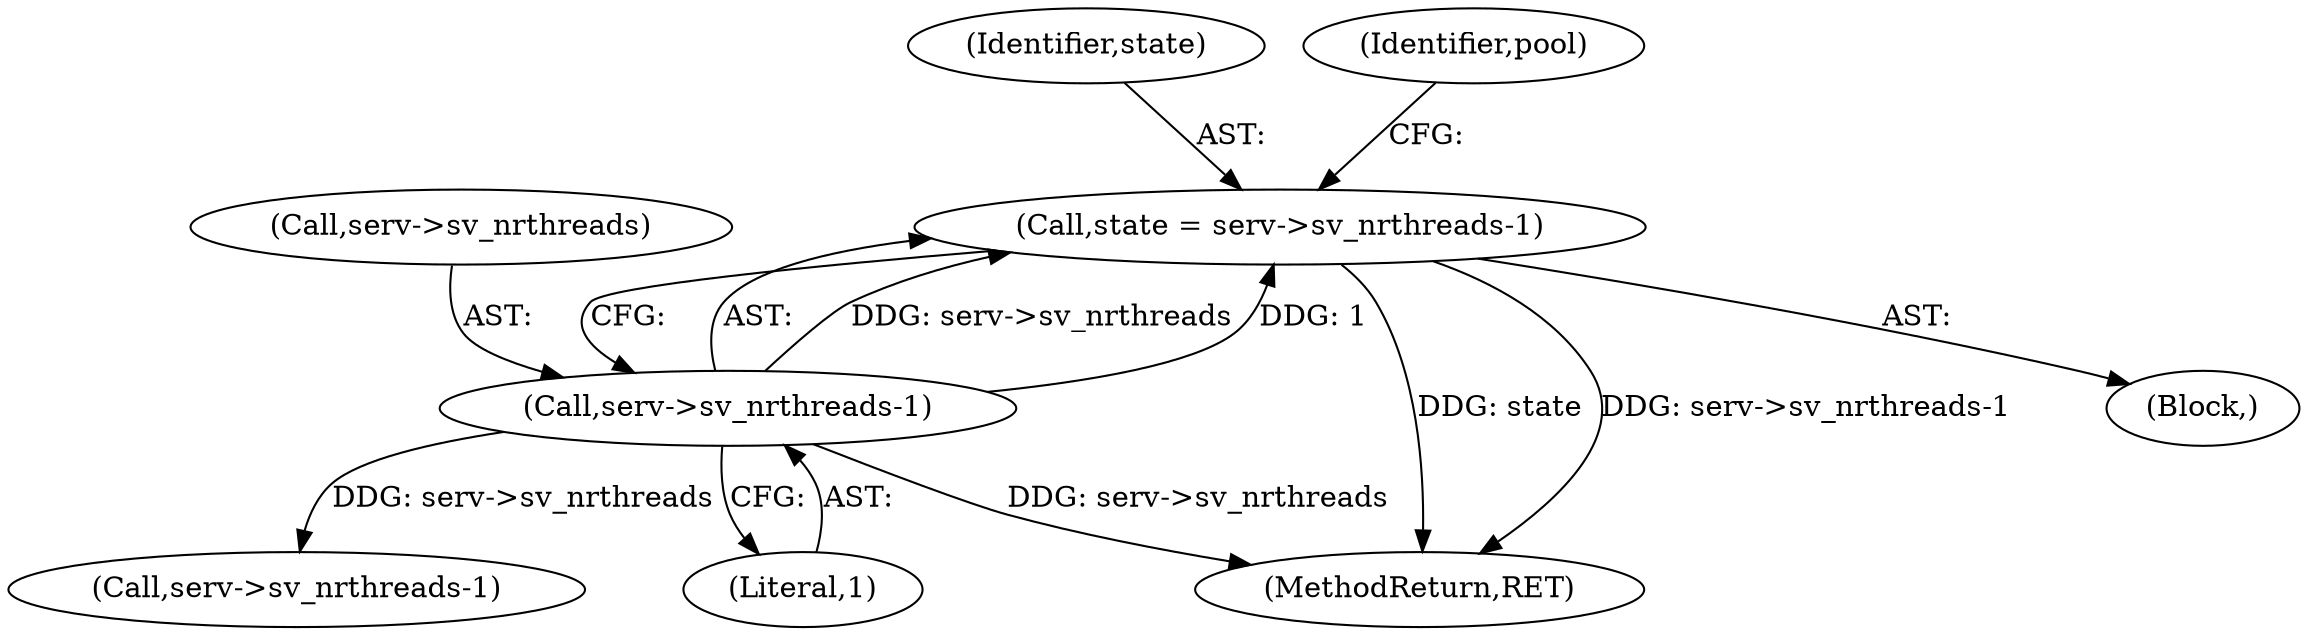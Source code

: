 digraph "0_linux_c70422f760c120480fee4de6c38804c72aa26bc1_20@API" {
"1000116" [label="(Call,state = serv->sv_nrthreads-1)"];
"1000118" [label="(Call,serv->sv_nrthreads-1)"];
"1000116" [label="(Call,state = serv->sv_nrthreads-1)"];
"1000117" [label="(Identifier,state)"];
"1000119" [label="(Call,serv->sv_nrthreads)"];
"1000122" [label="(Literal,1)"];
"1000126" [label="(Identifier,pool)"];
"1000107" [label="(Block,)"];
"1000268" [label="(MethodReturn,RET)"];
"1000131" [label="(Call,serv->sv_nrthreads-1)"];
"1000118" [label="(Call,serv->sv_nrthreads-1)"];
"1000116" -> "1000107"  [label="AST: "];
"1000116" -> "1000118"  [label="CFG: "];
"1000117" -> "1000116"  [label="AST: "];
"1000118" -> "1000116"  [label="AST: "];
"1000126" -> "1000116"  [label="CFG: "];
"1000116" -> "1000268"  [label="DDG: state"];
"1000116" -> "1000268"  [label="DDG: serv->sv_nrthreads-1"];
"1000118" -> "1000116"  [label="DDG: serv->sv_nrthreads"];
"1000118" -> "1000116"  [label="DDG: 1"];
"1000118" -> "1000122"  [label="CFG: "];
"1000119" -> "1000118"  [label="AST: "];
"1000122" -> "1000118"  [label="AST: "];
"1000118" -> "1000268"  [label="DDG: serv->sv_nrthreads"];
"1000118" -> "1000131"  [label="DDG: serv->sv_nrthreads"];
}
